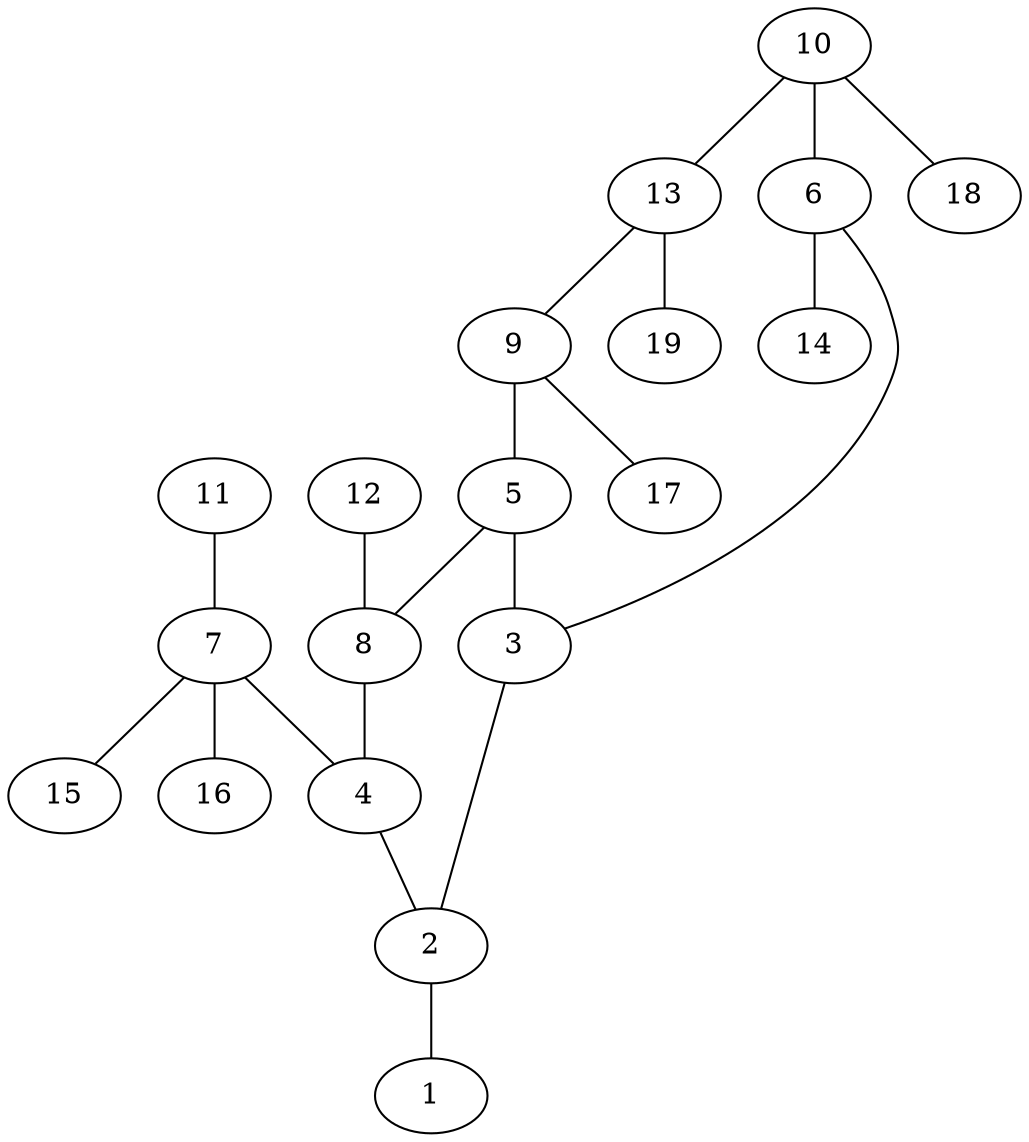 graph molecule_731 {
	1	 [chem=O];
	2	 [chem=C];
	2 -- 1	 [valence=2];
	3	 [chem=C];
	3 -- 2	 [valence=1];
	4	 [chem=N];
	4 -- 2	 [valence=1];
	5	 [chem=C];
	5 -- 3	 [valence=2];
	8	 [chem=C];
	5 -- 8	 [valence=1];
	6	 [chem=C];
	6 -- 3	 [valence=1];
	14	 [chem=H];
	6 -- 14	 [valence=1];
	7	 [chem=C];
	7 -- 4	 [valence=1];
	15	 [chem=H];
	7 -- 15	 [valence=1];
	16	 [chem=H];
	7 -- 16	 [valence=1];
	8 -- 4	 [valence=1];
	9	 [chem=C];
	9 -- 5	 [valence=1];
	17	 [chem=H];
	9 -- 17	 [valence=1];
	10	 [chem=C];
	10 -- 6	 [valence=2];
	13	 [chem=C];
	10 -- 13	 [valence=1];
	18	 [chem=H];
	10 -- 18	 [valence=1];
	11	 [chem=Cl];
	11 -- 7	 [valence=1];
	12	 [chem=O];
	12 -- 8	 [valence=2];
	13 -- 9	 [valence=2];
	19	 [chem=H];
	13 -- 19	 [valence=1];
}
